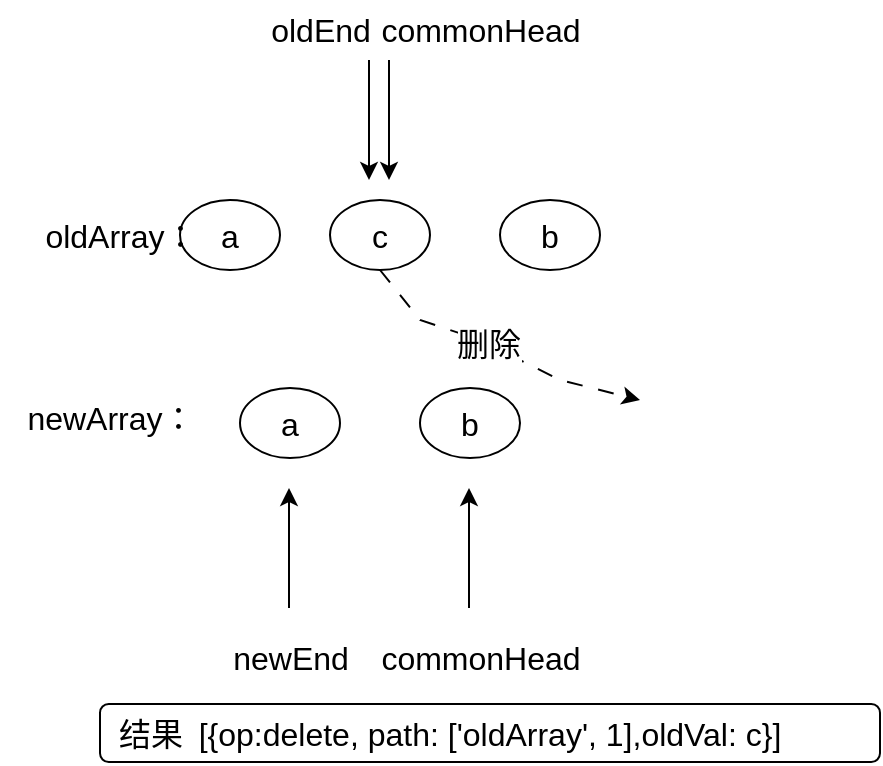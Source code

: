 <mxfile version="24.7.10">
  <diagram name="第 1 页" id="12fFhKDIcXKqbxUZoJ5w">
    <mxGraphModel dx="-407" dy="1145" grid="1" gridSize="10" guides="1" tooltips="1" connect="1" arrows="1" fold="1" page="1" pageScale="1" pageWidth="827" pageHeight="1169" math="0" shadow="0">
      <root>
        <mxCell id="0" />
        <mxCell id="1" parent="0" />
        <mxCell id="uvxz42krLSe2VagjVh1s-1" value="a" style="ellipse;whiteSpace=wrap;html=1;fontSize=16;" parent="1" vertex="1">
          <mxGeometry x="2660" y="824" width="50" height="35" as="geometry" />
        </mxCell>
        <mxCell id="uvxz42krLSe2VagjVh1s-2" value="b" style="ellipse;whiteSpace=wrap;html=1;fontSize=16;" parent="1" vertex="1">
          <mxGeometry x="2750" y="824" width="50" height="35" as="geometry" />
        </mxCell>
        <mxCell id="uvxz42krLSe2VagjVh1s-3" value="a" style="ellipse;whiteSpace=wrap;html=1;fontSize=16;" parent="1" vertex="1">
          <mxGeometry x="2630" y="730" width="50" height="35" as="geometry" />
        </mxCell>
        <mxCell id="uvxz42krLSe2VagjVh1s-4" value="b" style="ellipse;whiteSpace=wrap;html=1;fontSize=16;" parent="1" vertex="1">
          <mxGeometry x="2790" y="730" width="50" height="35" as="geometry" />
        </mxCell>
        <mxCell id="uvxz42krLSe2VagjVh1s-5" value="c" style="ellipse;whiteSpace=wrap;html=1;fontSize=16;" parent="1" vertex="1">
          <mxGeometry x="2705" y="730" width="50" height="35" as="geometry" />
        </mxCell>
        <mxCell id="uvxz42krLSe2VagjVh1s-6" value="" style="endArrow=classic;html=1;rounded=0;entryX=0.5;entryY=0;entryDx=0;entryDy=0;fontSize=16;" parent="1" edge="1">
          <mxGeometry width="50" height="50" relative="1" as="geometry">
            <mxPoint x="2734.5" y="660" as="sourcePoint" />
            <mxPoint x="2734.5" y="720" as="targetPoint" />
          </mxGeometry>
        </mxCell>
        <mxCell id="uvxz42krLSe2VagjVh1s-7" value="" style="endArrow=classic;html=1;rounded=0;entryX=0.5;entryY=0;entryDx=0;entryDy=0;fontSize=16;" parent="1" edge="1">
          <mxGeometry width="50" height="50" relative="1" as="geometry">
            <mxPoint x="2724.5" y="660" as="sourcePoint" />
            <mxPoint x="2724.5" y="720" as="targetPoint" />
          </mxGeometry>
        </mxCell>
        <mxCell id="uvxz42krLSe2VagjVh1s-8" value="" style="endArrow=classic;html=1;rounded=0;fontSize=16;" parent="1" edge="1">
          <mxGeometry width="50" height="50" relative="1" as="geometry">
            <mxPoint x="2684.5" y="934" as="sourcePoint" />
            <mxPoint x="2684.5" y="874" as="targetPoint" />
          </mxGeometry>
        </mxCell>
        <mxCell id="uvxz42krLSe2VagjVh1s-9" value="" style="endArrow=classic;html=1;rounded=0;fontSize=16;" parent="1" edge="1">
          <mxGeometry width="50" height="50" relative="1" as="geometry">
            <mxPoint x="2774.5" y="934" as="sourcePoint" />
            <mxPoint x="2774.5" y="874" as="targetPoint" />
          </mxGeometry>
        </mxCell>
        <mxCell id="uvxz42krLSe2VagjVh1s-10" value="oldArray：" style="text;html=1;align=center;verticalAlign=middle;resizable=0;points=[];autosize=1;strokeColor=none;fillColor=none;fontSize=16;" parent="1" vertex="1">
          <mxGeometry x="2550" y="732.5" width="100" height="30" as="geometry" />
        </mxCell>
        <mxCell id="uvxz42krLSe2VagjVh1s-11" value="[{op:delete, path: [&#39;oldArray&#39;, 1],oldVal: c}]" style="rounded=1;whiteSpace=wrap;html=1;fontSize=16;" parent="1" vertex="1">
          <mxGeometry x="2590" y="982" width="390" height="29" as="geometry" />
        </mxCell>
        <mxCell id="uvxz42krLSe2VagjVh1s-12" value="结果" style="text;html=1;align=center;verticalAlign=middle;resizable=0;points=[];autosize=1;strokeColor=none;fillColor=none;fontSize=16;" parent="1" vertex="1">
          <mxGeometry x="2585" y="982" width="60" height="30" as="geometry" />
        </mxCell>
        <mxCell id="uvxz42krLSe2VagjVh1s-13" value="newArray：" style="text;html=1;align=center;verticalAlign=middle;resizable=0;points=[];autosize=1;strokeColor=none;fillColor=none;fontSize=16;" parent="1" vertex="1">
          <mxGeometry x="2540" y="824" width="110" height="30" as="geometry" />
        </mxCell>
        <mxCell id="uvxz42krLSe2VagjVh1s-14" value="oldEnd" style="text;html=1;align=center;verticalAlign=middle;resizable=0;points=[];autosize=1;strokeColor=none;fillColor=none;fontSize=16;" parent="1" vertex="1">
          <mxGeometry x="2665" y="630" width="70" height="30" as="geometry" />
        </mxCell>
        <mxCell id="uvxz42krLSe2VagjVh1s-15" value="commonHead" style="text;html=1;align=center;verticalAlign=middle;resizable=0;points=[];autosize=1;strokeColor=none;fillColor=none;fontSize=16;" parent="1" vertex="1">
          <mxGeometry x="2720" y="630" width="120" height="30" as="geometry" />
        </mxCell>
        <mxCell id="uvxz42krLSe2VagjVh1s-16" value="commonHead" style="text;html=1;align=center;verticalAlign=middle;resizable=0;points=[];autosize=1;strokeColor=none;fillColor=none;fontSize=16;" parent="1" vertex="1">
          <mxGeometry x="2720" y="944" width="120" height="30" as="geometry" />
        </mxCell>
        <mxCell id="uvxz42krLSe2VagjVh1s-17" value="newEnd" style="text;html=1;align=center;verticalAlign=middle;resizable=0;points=[];autosize=1;strokeColor=none;fillColor=none;fontSize=16;" parent="1" vertex="1">
          <mxGeometry x="2645" y="944" width="80" height="30" as="geometry" />
        </mxCell>
        <mxCell id="uvxz42krLSe2VagjVh1s-18" value="" style="endArrow=classic;html=1;rounded=0;exitX=0.5;exitY=1;exitDx=0;exitDy=0;dashed=1;dashPattern=8 8;fontSize=16;" parent="1" source="uvxz42krLSe2VagjVh1s-5" edge="1">
          <mxGeometry width="50" height="50" relative="1" as="geometry">
            <mxPoint x="2323" y="825" as="sourcePoint" />
            <mxPoint x="2860" y="830" as="targetPoint" />
            <Array as="points">
              <mxPoint x="2750" y="790" />
              <mxPoint x="2780" y="800" />
              <mxPoint x="2820" y="820" />
            </Array>
          </mxGeometry>
        </mxCell>
        <mxCell id="uvxz42krLSe2VagjVh1s-19" value="删除" style="edgeLabel;html=1;align=center;verticalAlign=middle;resizable=0;points=[];fontSize=16;" parent="uvxz42krLSe2VagjVh1s-18" vertex="1" connectable="0">
          <mxGeometry x="-0.088" relative="1" as="geometry">
            <mxPoint as="offset" />
          </mxGeometry>
        </mxCell>
      </root>
    </mxGraphModel>
  </diagram>
</mxfile>
